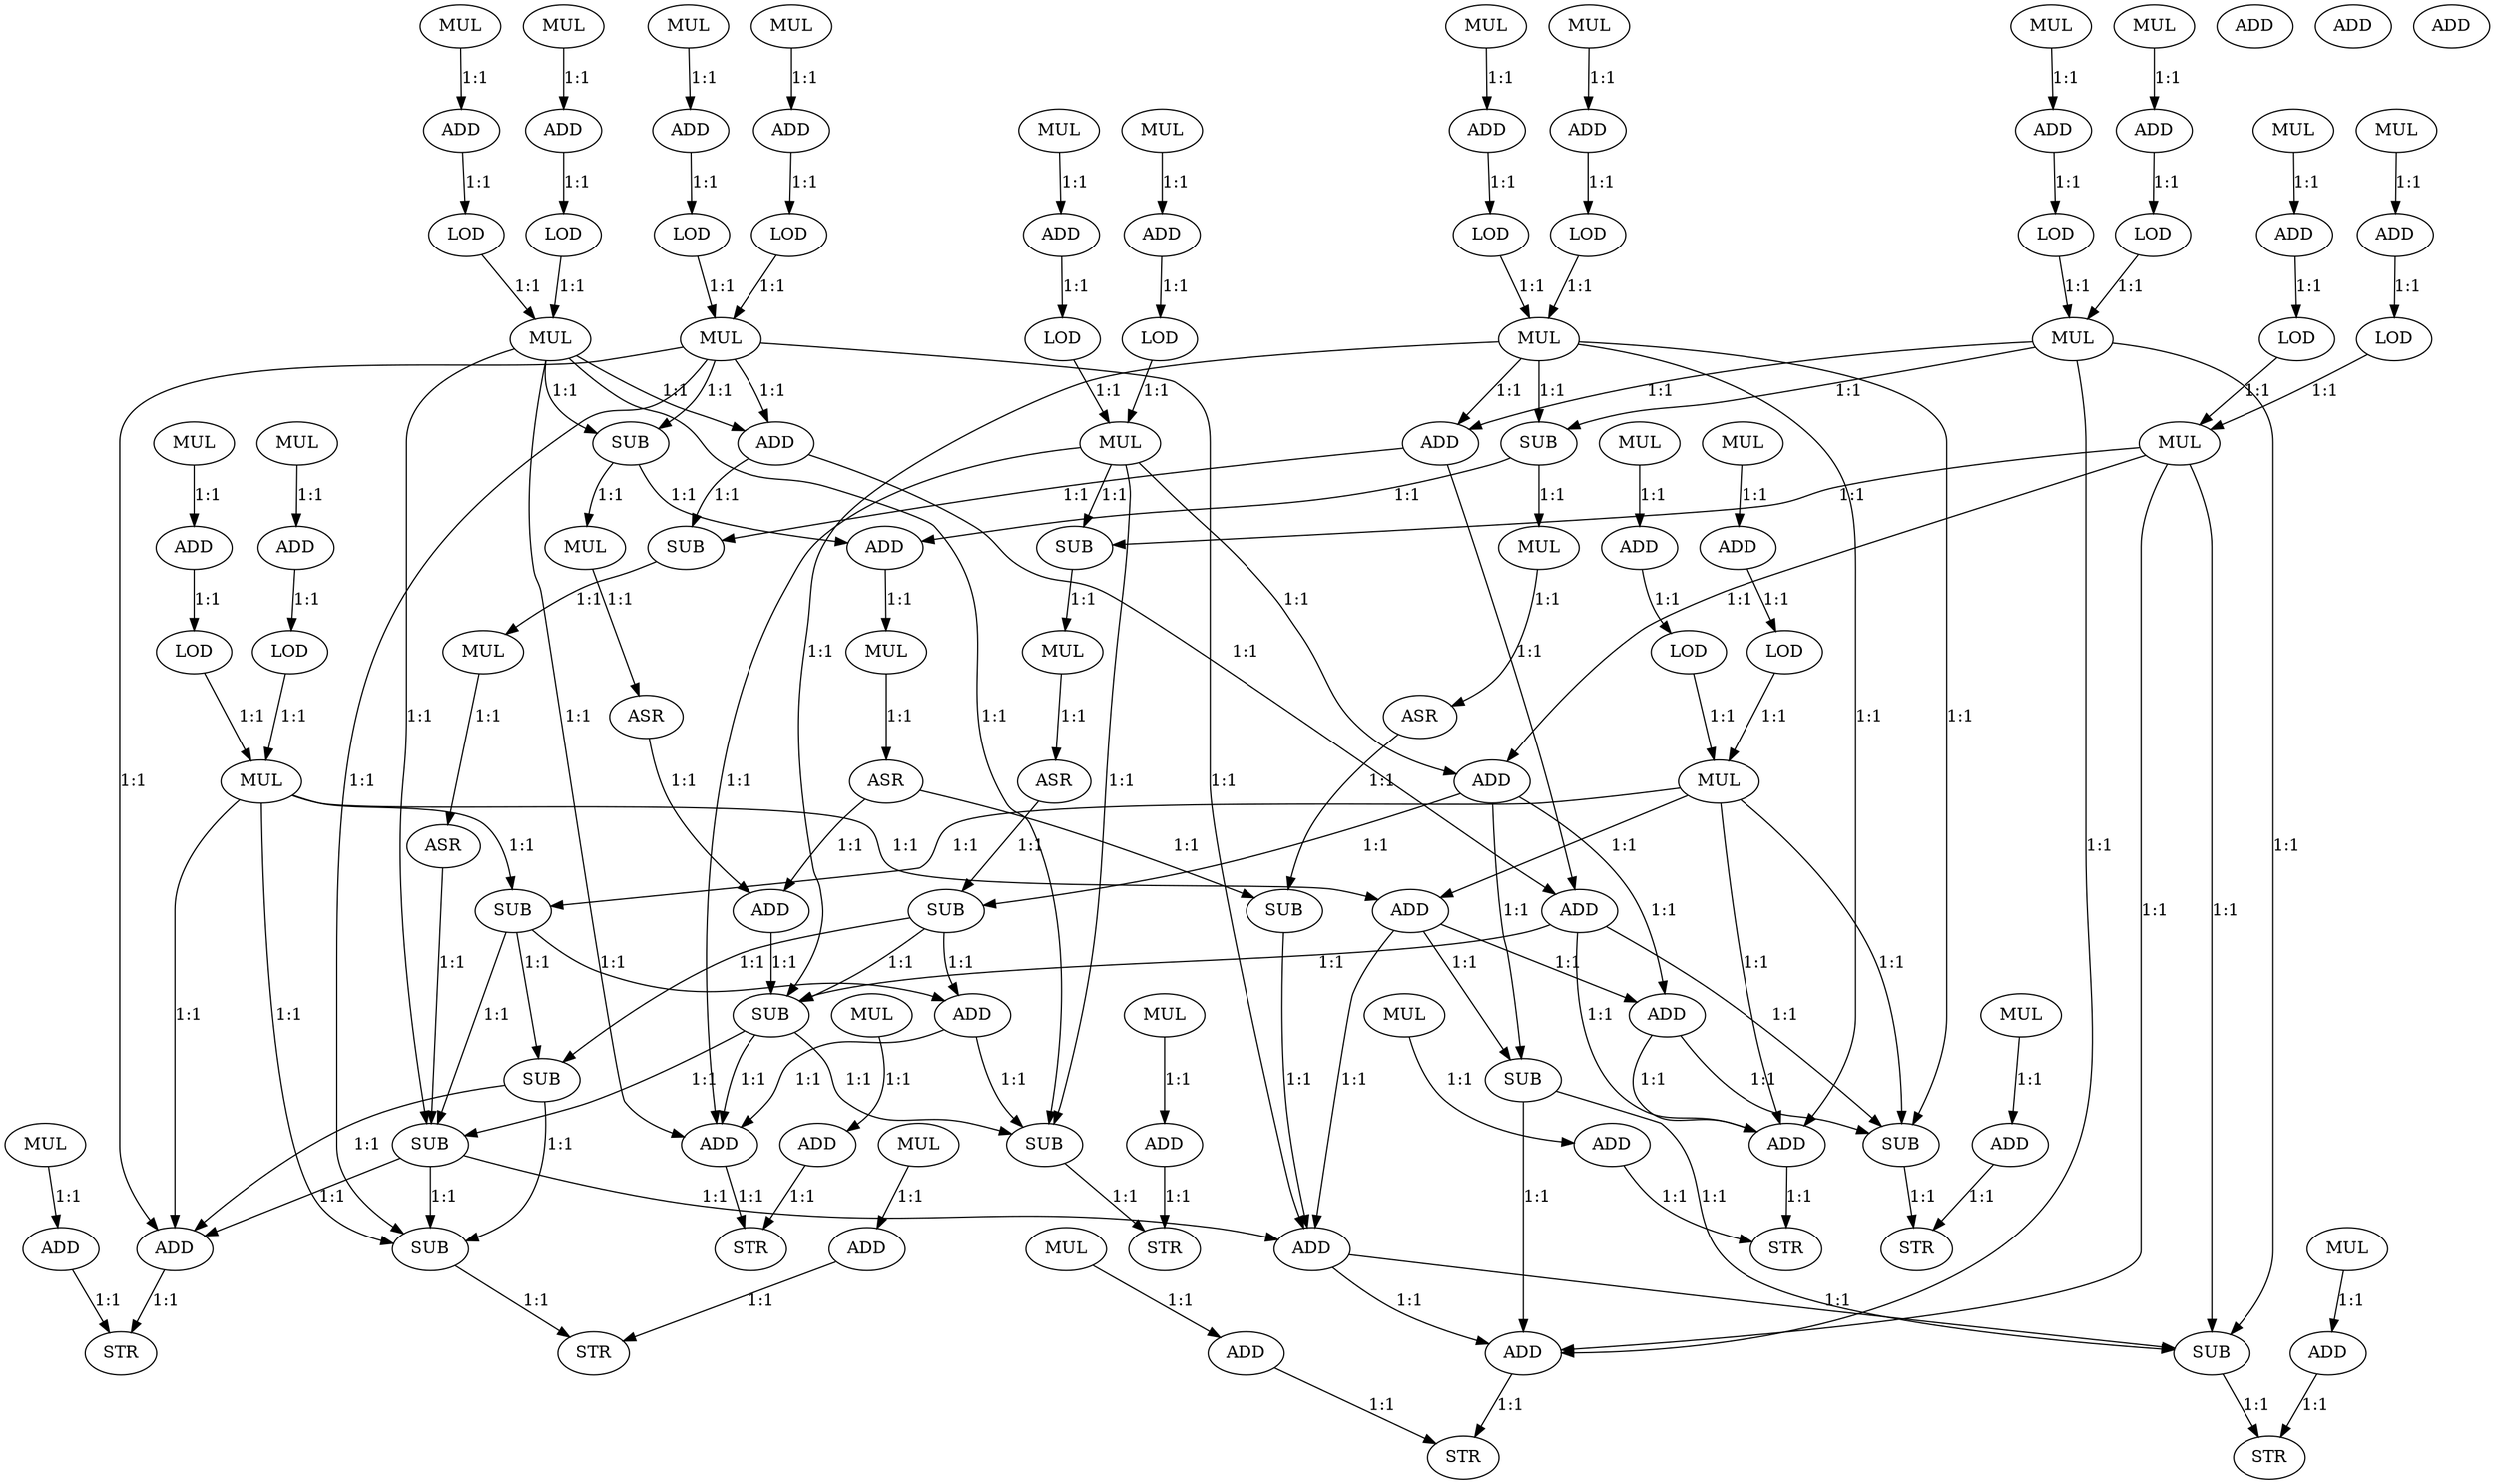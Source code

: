 digraph  {
   0 [label="MUL"];
   1 [label="ADD"];
   2 [label="LOD"];
   3 [label="MUL"];
   4 [label="ADD"];
   5 [label="LOD"];
   6 [label="MUL"];
   7 [label="MUL"];
   8 [label="ADD"];
   9 [label="LOD"];
   10 [label="MUL"];
   11 [label="ADD"];
   12 [label="LOD"];
   13 [label="MUL"];
   14 [label="MUL"];
   15 [label="ADD"];
   16 [label="LOD"];
   17 [label="MUL"];
   18 [label="ADD"];
   19 [label="LOD"];
   20 [label="MUL"];
   21 [label="MUL"];
   22 [label="ADD"];
   23 [label="LOD"];
   24 [label="MUL"];
   25 [label="ADD"];
   26 [label="LOD"];
   27 [label="MUL"];
   28 [label="ADD"];
   29 [label="SUB"];
   30 [label="ADD"];
   31 [label="SUB"];
   32 [label="MUL"];
   33 [label="ASR"];
   34 [label="SUB"];
   35 [label="ADD"];
   36 [label="SUB"];
   37 [label="ADD"];
   38 [label="SUB"];
   39 [label="MUL"];
   40 [label="ADD"];
   41 [label="LOD"];
   42 [label="MUL"];
   43 [label="ADD"];
   44 [label="LOD"];
   45 [label="MUL"];
   46 [label="MUL"];
   47 [label="ADD"];
   48 [label="LOD"];
   49 [label="MUL"];
   50 [label="ADD"];
   51 [label="LOD"];
   52 [label="MUL"];
   53 [label="MUL"];
   54 [label="ADD"];
   55 [label="LOD"];
   56 [label="MUL"];
   57 [label="ADD"];
   58 [label="LOD"];
   59 [label="MUL"];
   60 [label="MUL"];
   61 [label="ADD"];
   62 [label="LOD"];
   63 [label="MUL"];
   64 [label="ADD"];
   65 [label="LOD"];
   66 [label="MUL"];
   67 [label="ADD"];
   68 [label="SUB"];
   69 [label="ADD"];
   70 [label="SUB"];
   71 [label="ADD"];
   72 [label="SUB"];
   73 [label="MUL"];
   74 [label="ASR"];
   75 [label="ADD"];
   76 [label="MUL"];
   77 [label="ASR"];
   78 [label="MUL"];
   79 [label="ASR"];
   80 [label="SUB"];
   81 [label="MUL"];
   82 [label="ASR"];
   83 [label="ADD"];
   84 [label="SUB"];
   85 [label="SUB"];
   86 [label="ADD"];
   87 [label="ADD"];
   88 [label="MUL"];
   89 [label="ADD"];
   90 [label="STR"];
   91 [label="SUB"];
   92 [label="MUL"];
   93 [label="ADD"];
   94 [label="STR"];
   95 [label="ADD"];
   96 [label="MUL"];
   97 [label="ADD"];
   98 [label="STR"];
   99 [label="SUB"];
   100 [label="MUL"];
   101 [label="ADD"];
   102 [label="STR"];
   103 [label="ADD"];
   104 [label="MUL"];
   105 [label="ADD"];
   106 [label="STR"];
   107 [label="SUB"];
   108 [label="MUL"];
   109 [label="ADD"];
   110 [label="STR"];
   111 [label="ADD"];
   112 [label="MUL"];
   113 [label="ADD"];
   114 [label="STR"];
   115 [label="SUB"];
   116 [label="MUL"];
   117 [label="ADD"];
   118 [label="STR"];
   119 [label="ADD"];
   120 [label="ADD"];
   121 [label="ADD"];
   0->1 [label="1:1"];
   1->2 [label="1:1"];
   2->6 [label="1:1"];
   3->4 [label="1:1"];
   4->5 [label="1:1"];
   5->6 [label="1:1"];
   6->28 [label="1:1"];
   6->29 [label="1:1"];
   6->87 [label="1:1"];
   6->91 [label="1:1"];
   7->8 [label="1:1"];
   8->9 [label="1:1"];
   9->13 [label="1:1"];
   10->11 [label="1:1"];
   11->12 [label="1:1"];
   12->13 [label="1:1"];
   13->30 [label="1:1"];
   13->31 [label="1:1"];
   13->95 [label="1:1"];
   13->99 [label="1:1"];
   14->15 [label="1:1"];
   15->16 [label="1:1"];
   16->20 [label="1:1"];
   17->18 [label="1:1"];
   18->19 [label="1:1"];
   19->20 [label="1:1"];
   20->28 [label="1:1"];
   20->29 [label="1:1"];
   20->103 [label="1:1"];
   20->107 [label="1:1"];
   21->22 [label="1:1"];
   22->23 [label="1:1"];
   23->27 [label="1:1"];
   24->25 [label="1:1"];
   25->26 [label="1:1"];
   26->27 [label="1:1"];
   27->30 [label="1:1"];
   27->31 [label="1:1"];
   27->111 [label="1:1"];
   27->115 [label="1:1"];
   28->35 [label="1:1"];
   28->36 [label="1:1"];
   28->86 [label="1:1"];
   29->37 [label="1:1"];
   29->38 [label="1:1"];
   29->85 [label="1:1"];
   30->34 [label="1:1"];
   30->35 [label="1:1"];
   30->36 [label="1:1"];
   31->32 [label="1:1"];
   32->33 [label="1:1"];
   33->34 [label="1:1"];
   34->37 [label="1:1"];
   34->38 [label="1:1"];
   34->84 [label="1:1"];
   35->87 [label="1:1"];
   35->91 [label="1:1"];
   36->111 [label="1:1"];
   36->115 [label="1:1"];
   37->95 [label="1:1"];
   37->99 [label="1:1"];
   38->103 [label="1:1"];
   38->107 [label="1:1"];
   39->40 [label="1:1"];
   40->41 [label="1:1"];
   41->45 [label="1:1"];
   42->43 [label="1:1"];
   43->44 [label="1:1"];
   44->45 [label="1:1"];
   45->69 [label="1:1"];
   45->70 [label="1:1"];
   45->111 [label="1:1"];
   45->115 [label="1:1"];
   46->47 [label="1:1"];
   47->48 [label="1:1"];
   48->52 [label="1:1"];
   49->50 [label="1:1"];
   50->51 [label="1:1"];
   51->52 [label="1:1"];
   52->67 [label="1:1"];
   52->68 [label="1:1"];
   52->86 [label="1:1"];
   52->103 [label="1:1"];
   52->107 [label="1:1"];
   53->54 [label="1:1"];
   54->55 [label="1:1"];
   55->59 [label="1:1"];
   56->57 [label="1:1"];
   57->58 [label="1:1"];
   58->59 [label="1:1"];
   59->67 [label="1:1"];
   59->68 [label="1:1"];
   59->85 [label="1:1"];
   59->95 [label="1:1"];
   59->99 [label="1:1"];
   60->61 [label="1:1"];
   61->62 [label="1:1"];
   62->66 [label="1:1"];
   63->64 [label="1:1"];
   64->65 [label="1:1"];
   65->66 [label="1:1"];
   66->69 [label="1:1"];
   66->70 [label="1:1"];
   66->84 [label="1:1"];
   66->87 [label="1:1"];
   66->91 [label="1:1"];
   67->71 [label="1:1"];
   67->72 [label="1:1"];
   68->75 [label="1:1"];
   68->81 [label="1:1"];
   69->71 [label="1:1"];
   69->72 [label="1:1"];
   70->75 [label="1:1"];
   70->78 [label="1:1"];
   71->84 [label="1:1"];
   71->87 [label="1:1"];
   71->91 [label="1:1"];
   72->73 [label="1:1"];
   73->74 [label="1:1"];
   74->85 [label="1:1"];
   75->76 [label="1:1"];
   76->77 [label="1:1"];
   77->80 [label="1:1"];
   77->83 [label="1:1"];
   78->79 [label="1:1"];
   79->80 [label="1:1"];
   80->86 [label="1:1"];
   81->82 [label="1:1"];
   82->83 [label="1:1"];
   83->84 [label="1:1"];
   84->85 [label="1:1"];
   84->95 [label="1:1"];
   84->99 [label="1:1"];
   85->86 [label="1:1"];
   85->103 [label="1:1"];
   85->107 [label="1:1"];
   86->111 [label="1:1"];
   86->115 [label="1:1"];
   87->90 [label="1:1"];
   88->89 [label="1:1"];
   89->90 [label="1:1"];
   91->94 [label="1:1"];
   92->93 [label="1:1"];
   93->94 [label="1:1"];
   95->98 [label="1:1"];
   96->97 [label="1:1"];
   97->98 [label="1:1"];
   99->102 [label="1:1"];
   100->101 [label="1:1"];
   101->102 [label="1:1"];
   103->106 [label="1:1"];
   104->105 [label="1:1"];
   105->106 [label="1:1"];
   107->110 [label="1:1"];
   108->109 [label="1:1"];
   109->110 [label="1:1"];
   111->114 [label="1:1"];
   112->113 [label="1:1"];
   113->114 [label="1:1"];
   115->118 [label="1:1"];
   116->117 [label="1:1"];
   117->118 [label="1:1"];
}
